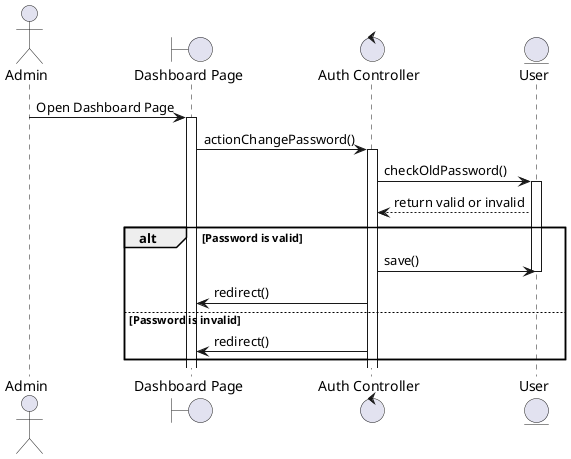 @startuml

actor Admin
boundary "Dashboard Page" as DashboardPage 
control "Auth Controller" as AuthController
entity "User" as User

Admin -> DashboardPage : Open Dashboard Page
activate DashboardPage
DashboardPage -> AuthController : actionChangePassword()    
activate AuthController
AuthController -> User : checkOldPassword()
activate User
User --> AuthController : return valid or invalid

alt Password is valid
    AuthController -> User : save()
    deactivate User
    AuthController -> DashboardPage : redirect()
else Password is invalid
    AuthController -> DashboardPage : redirect()
end

@enduml